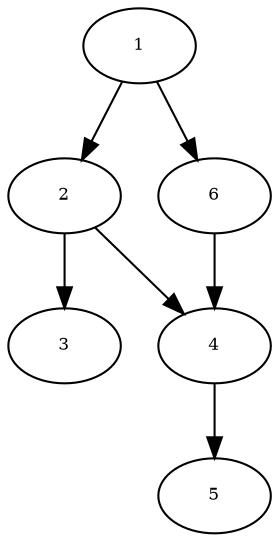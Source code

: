 digraph RGL__DirectedAdjacencyGraph {
    1 [
        fontsize = 8,
        label = 1
    ]

    2 [
        fontsize = 8,
        label = 2
    ]

    3 [
        fontsize = 8,
        label = 3
    ]

    4 [
        fontsize = 8,
        label = 4
    ]

    5 [
        fontsize = 8,
        label = 5
    ]

    6 [
        fontsize = 8,
        label = 6
    ]

    1 -> 2 [
        fontsize = 8
    ]

    1 -> 6 [
        fontsize = 8
    ]

    2 -> 3 [
        fontsize = 8
    ]

    2 -> 4 [
        fontsize = 8
    ]

    4 -> 5 [
        fontsize = 8
    ]

    6 -> 4 [
        fontsize = 8
    ]
}
